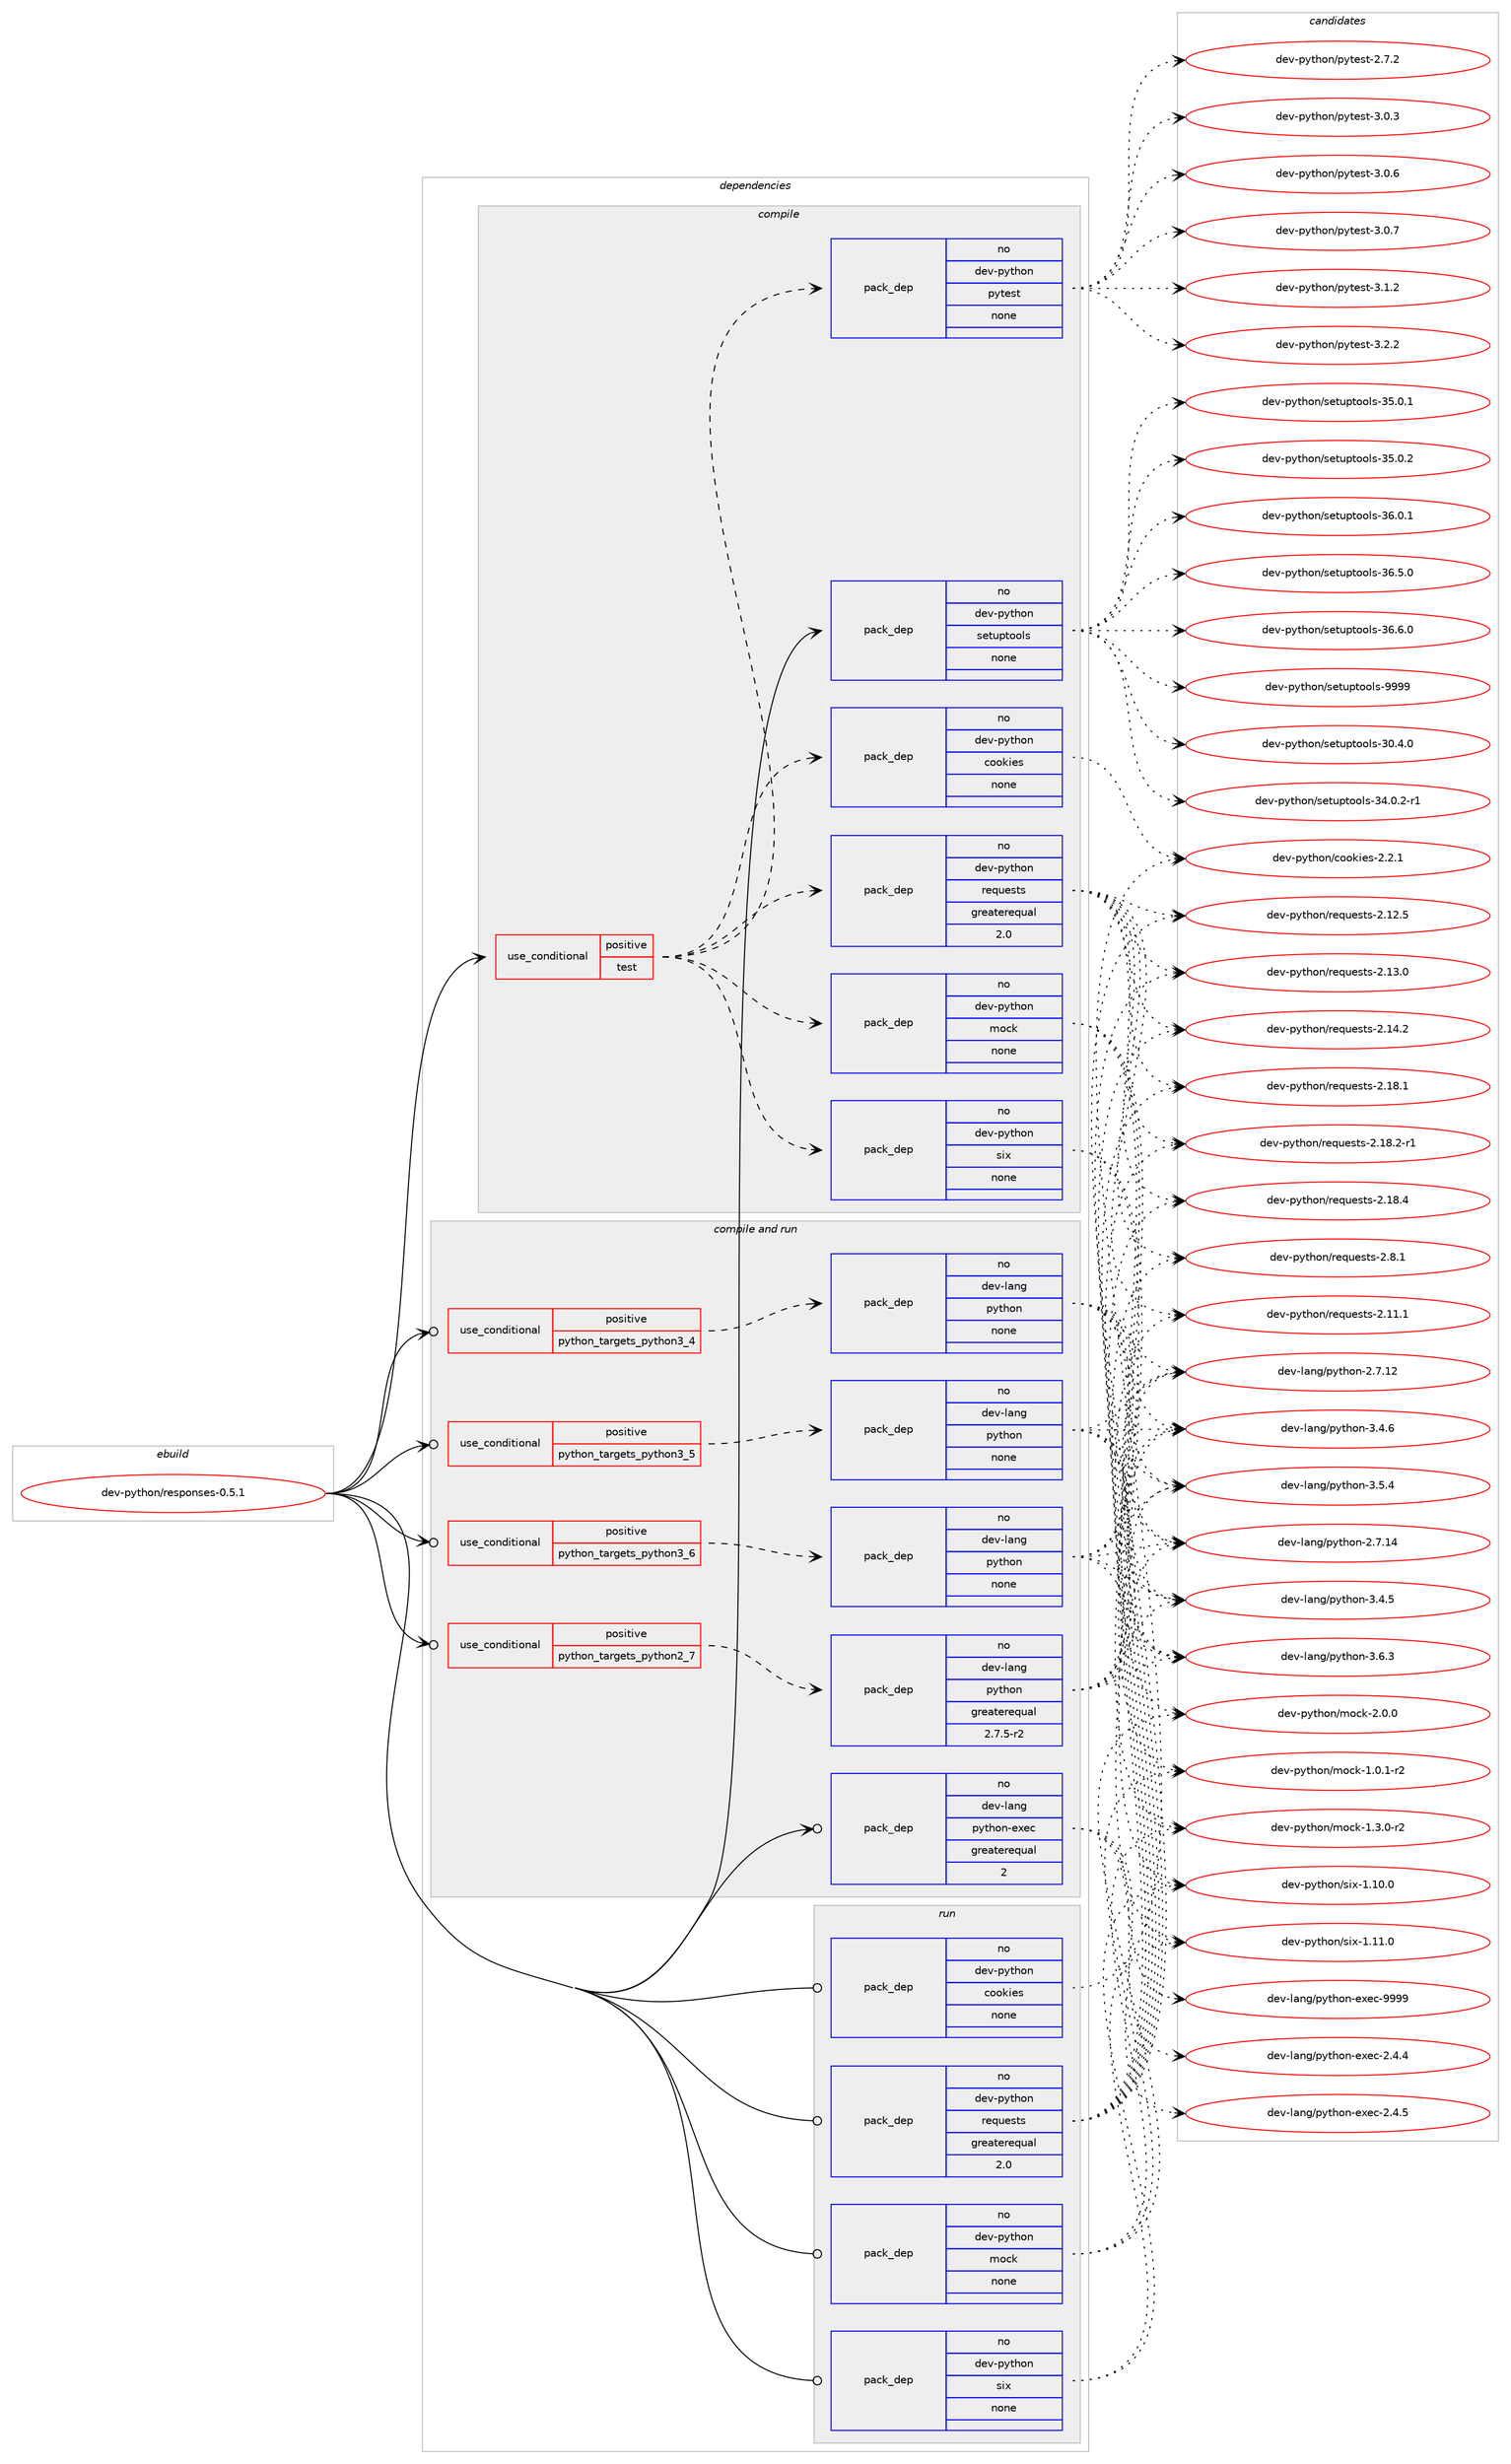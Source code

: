 digraph prolog {

# *************
# Graph options
# *************

newrank=true;
concentrate=true;
compound=true;
graph [rankdir=LR,fontname=Helvetica,fontsize=10,ranksep=1.5];#, ranksep=2.5, nodesep=0.2];
edge  [arrowhead=vee];
node  [fontname=Helvetica,fontsize=10];

# **********
# The ebuild
# **********

subgraph cluster_leftcol {
color=gray;
rank=same;
label=<<i>ebuild</i>>;
id [label="dev-python/responses-0.5.1", color=red, width=4, href="../dev-python/responses-0.5.1.svg"];
}

# ****************
# The dependencies
# ****************

subgraph cluster_midcol {
color=gray;
label=<<i>dependencies</i>>;
subgraph cluster_compile {
fillcolor="#eeeeee";
style=filled;
label=<<i>compile</i>>;
subgraph cond41062 {
dependency185551 [label=<<TABLE BORDER="0" CELLBORDER="1" CELLSPACING="0" CELLPADDING="4"><TR><TD ROWSPAN="3" CELLPADDING="10">use_conditional</TD></TR><TR><TD>positive</TD></TR><TR><TD>test</TD></TR></TABLE>>, shape=none, color=red];
subgraph pack140535 {
dependency185552 [label=<<TABLE BORDER="0" CELLBORDER="1" CELLSPACING="0" CELLPADDING="4" WIDTH="220"><TR><TD ROWSPAN="6" CELLPADDING="30">pack_dep</TD></TR><TR><TD WIDTH="110">no</TD></TR><TR><TD>dev-python</TD></TR><TR><TD>requests</TD></TR><TR><TD>greaterequal</TD></TR><TR><TD>2.0</TD></TR></TABLE>>, shape=none, color=blue];
}
dependency185551:e -> dependency185552:w [weight=20,style="dashed",arrowhead="vee"];
subgraph pack140536 {
dependency185553 [label=<<TABLE BORDER="0" CELLBORDER="1" CELLSPACING="0" CELLPADDING="4" WIDTH="220"><TR><TD ROWSPAN="6" CELLPADDING="30">pack_dep</TD></TR><TR><TD WIDTH="110">no</TD></TR><TR><TD>dev-python</TD></TR><TR><TD>cookies</TD></TR><TR><TD>none</TD></TR><TR><TD></TD></TR></TABLE>>, shape=none, color=blue];
}
dependency185551:e -> dependency185553:w [weight=20,style="dashed",arrowhead="vee"];
subgraph pack140537 {
dependency185554 [label=<<TABLE BORDER="0" CELLBORDER="1" CELLSPACING="0" CELLPADDING="4" WIDTH="220"><TR><TD ROWSPAN="6" CELLPADDING="30">pack_dep</TD></TR><TR><TD WIDTH="110">no</TD></TR><TR><TD>dev-python</TD></TR><TR><TD>mock</TD></TR><TR><TD>none</TD></TR><TR><TD></TD></TR></TABLE>>, shape=none, color=blue];
}
dependency185551:e -> dependency185554:w [weight=20,style="dashed",arrowhead="vee"];
subgraph pack140538 {
dependency185555 [label=<<TABLE BORDER="0" CELLBORDER="1" CELLSPACING="0" CELLPADDING="4" WIDTH="220"><TR><TD ROWSPAN="6" CELLPADDING="30">pack_dep</TD></TR><TR><TD WIDTH="110">no</TD></TR><TR><TD>dev-python</TD></TR><TR><TD>six</TD></TR><TR><TD>none</TD></TR><TR><TD></TD></TR></TABLE>>, shape=none, color=blue];
}
dependency185551:e -> dependency185555:w [weight=20,style="dashed",arrowhead="vee"];
subgraph pack140539 {
dependency185556 [label=<<TABLE BORDER="0" CELLBORDER="1" CELLSPACING="0" CELLPADDING="4" WIDTH="220"><TR><TD ROWSPAN="6" CELLPADDING="30">pack_dep</TD></TR><TR><TD WIDTH="110">no</TD></TR><TR><TD>dev-python</TD></TR><TR><TD>pytest</TD></TR><TR><TD>none</TD></TR><TR><TD></TD></TR></TABLE>>, shape=none, color=blue];
}
dependency185551:e -> dependency185556:w [weight=20,style="dashed",arrowhead="vee"];
}
id:e -> dependency185551:w [weight=20,style="solid",arrowhead="vee"];
subgraph pack140540 {
dependency185557 [label=<<TABLE BORDER="0" CELLBORDER="1" CELLSPACING="0" CELLPADDING="4" WIDTH="220"><TR><TD ROWSPAN="6" CELLPADDING="30">pack_dep</TD></TR><TR><TD WIDTH="110">no</TD></TR><TR><TD>dev-python</TD></TR><TR><TD>setuptools</TD></TR><TR><TD>none</TD></TR><TR><TD></TD></TR></TABLE>>, shape=none, color=blue];
}
id:e -> dependency185557:w [weight=20,style="solid",arrowhead="vee"];
}
subgraph cluster_compileandrun {
fillcolor="#eeeeee";
style=filled;
label=<<i>compile and run</i>>;
subgraph cond41063 {
dependency185558 [label=<<TABLE BORDER="0" CELLBORDER="1" CELLSPACING="0" CELLPADDING="4"><TR><TD ROWSPAN="3" CELLPADDING="10">use_conditional</TD></TR><TR><TD>positive</TD></TR><TR><TD>python_targets_python2_7</TD></TR></TABLE>>, shape=none, color=red];
subgraph pack140541 {
dependency185559 [label=<<TABLE BORDER="0" CELLBORDER="1" CELLSPACING="0" CELLPADDING="4" WIDTH="220"><TR><TD ROWSPAN="6" CELLPADDING="30">pack_dep</TD></TR><TR><TD WIDTH="110">no</TD></TR><TR><TD>dev-lang</TD></TR><TR><TD>python</TD></TR><TR><TD>greaterequal</TD></TR><TR><TD>2.7.5-r2</TD></TR></TABLE>>, shape=none, color=blue];
}
dependency185558:e -> dependency185559:w [weight=20,style="dashed",arrowhead="vee"];
}
id:e -> dependency185558:w [weight=20,style="solid",arrowhead="odotvee"];
subgraph cond41064 {
dependency185560 [label=<<TABLE BORDER="0" CELLBORDER="1" CELLSPACING="0" CELLPADDING="4"><TR><TD ROWSPAN="3" CELLPADDING="10">use_conditional</TD></TR><TR><TD>positive</TD></TR><TR><TD>python_targets_python3_4</TD></TR></TABLE>>, shape=none, color=red];
subgraph pack140542 {
dependency185561 [label=<<TABLE BORDER="0" CELLBORDER="1" CELLSPACING="0" CELLPADDING="4" WIDTH="220"><TR><TD ROWSPAN="6" CELLPADDING="30">pack_dep</TD></TR><TR><TD WIDTH="110">no</TD></TR><TR><TD>dev-lang</TD></TR><TR><TD>python</TD></TR><TR><TD>none</TD></TR><TR><TD></TD></TR></TABLE>>, shape=none, color=blue];
}
dependency185560:e -> dependency185561:w [weight=20,style="dashed",arrowhead="vee"];
}
id:e -> dependency185560:w [weight=20,style="solid",arrowhead="odotvee"];
subgraph cond41065 {
dependency185562 [label=<<TABLE BORDER="0" CELLBORDER="1" CELLSPACING="0" CELLPADDING="4"><TR><TD ROWSPAN="3" CELLPADDING="10">use_conditional</TD></TR><TR><TD>positive</TD></TR><TR><TD>python_targets_python3_5</TD></TR></TABLE>>, shape=none, color=red];
subgraph pack140543 {
dependency185563 [label=<<TABLE BORDER="0" CELLBORDER="1" CELLSPACING="0" CELLPADDING="4" WIDTH="220"><TR><TD ROWSPAN="6" CELLPADDING="30">pack_dep</TD></TR><TR><TD WIDTH="110">no</TD></TR><TR><TD>dev-lang</TD></TR><TR><TD>python</TD></TR><TR><TD>none</TD></TR><TR><TD></TD></TR></TABLE>>, shape=none, color=blue];
}
dependency185562:e -> dependency185563:w [weight=20,style="dashed",arrowhead="vee"];
}
id:e -> dependency185562:w [weight=20,style="solid",arrowhead="odotvee"];
subgraph cond41066 {
dependency185564 [label=<<TABLE BORDER="0" CELLBORDER="1" CELLSPACING="0" CELLPADDING="4"><TR><TD ROWSPAN="3" CELLPADDING="10">use_conditional</TD></TR><TR><TD>positive</TD></TR><TR><TD>python_targets_python3_6</TD></TR></TABLE>>, shape=none, color=red];
subgraph pack140544 {
dependency185565 [label=<<TABLE BORDER="0" CELLBORDER="1" CELLSPACING="0" CELLPADDING="4" WIDTH="220"><TR><TD ROWSPAN="6" CELLPADDING="30">pack_dep</TD></TR><TR><TD WIDTH="110">no</TD></TR><TR><TD>dev-lang</TD></TR><TR><TD>python</TD></TR><TR><TD>none</TD></TR><TR><TD></TD></TR></TABLE>>, shape=none, color=blue];
}
dependency185564:e -> dependency185565:w [weight=20,style="dashed",arrowhead="vee"];
}
id:e -> dependency185564:w [weight=20,style="solid",arrowhead="odotvee"];
subgraph pack140545 {
dependency185566 [label=<<TABLE BORDER="0" CELLBORDER="1" CELLSPACING="0" CELLPADDING="4" WIDTH="220"><TR><TD ROWSPAN="6" CELLPADDING="30">pack_dep</TD></TR><TR><TD WIDTH="110">no</TD></TR><TR><TD>dev-lang</TD></TR><TR><TD>python-exec</TD></TR><TR><TD>greaterequal</TD></TR><TR><TD>2</TD></TR></TABLE>>, shape=none, color=blue];
}
id:e -> dependency185566:w [weight=20,style="solid",arrowhead="odotvee"];
}
subgraph cluster_run {
fillcolor="#eeeeee";
style=filled;
label=<<i>run</i>>;
subgraph pack140546 {
dependency185567 [label=<<TABLE BORDER="0" CELLBORDER="1" CELLSPACING="0" CELLPADDING="4" WIDTH="220"><TR><TD ROWSPAN="6" CELLPADDING="30">pack_dep</TD></TR><TR><TD WIDTH="110">no</TD></TR><TR><TD>dev-python</TD></TR><TR><TD>cookies</TD></TR><TR><TD>none</TD></TR><TR><TD></TD></TR></TABLE>>, shape=none, color=blue];
}
id:e -> dependency185567:w [weight=20,style="solid",arrowhead="odot"];
subgraph pack140547 {
dependency185568 [label=<<TABLE BORDER="0" CELLBORDER="1" CELLSPACING="0" CELLPADDING="4" WIDTH="220"><TR><TD ROWSPAN="6" CELLPADDING="30">pack_dep</TD></TR><TR><TD WIDTH="110">no</TD></TR><TR><TD>dev-python</TD></TR><TR><TD>mock</TD></TR><TR><TD>none</TD></TR><TR><TD></TD></TR></TABLE>>, shape=none, color=blue];
}
id:e -> dependency185568:w [weight=20,style="solid",arrowhead="odot"];
subgraph pack140548 {
dependency185569 [label=<<TABLE BORDER="0" CELLBORDER="1" CELLSPACING="0" CELLPADDING="4" WIDTH="220"><TR><TD ROWSPAN="6" CELLPADDING="30">pack_dep</TD></TR><TR><TD WIDTH="110">no</TD></TR><TR><TD>dev-python</TD></TR><TR><TD>requests</TD></TR><TR><TD>greaterequal</TD></TR><TR><TD>2.0</TD></TR></TABLE>>, shape=none, color=blue];
}
id:e -> dependency185569:w [weight=20,style="solid",arrowhead="odot"];
subgraph pack140549 {
dependency185570 [label=<<TABLE BORDER="0" CELLBORDER="1" CELLSPACING="0" CELLPADDING="4" WIDTH="220"><TR><TD ROWSPAN="6" CELLPADDING="30">pack_dep</TD></TR><TR><TD WIDTH="110">no</TD></TR><TR><TD>dev-python</TD></TR><TR><TD>six</TD></TR><TR><TD>none</TD></TR><TR><TD></TD></TR></TABLE>>, shape=none, color=blue];
}
id:e -> dependency185570:w [weight=20,style="solid",arrowhead="odot"];
}
}

# **************
# The candidates
# **************

subgraph cluster_choices {
rank=same;
color=gray;
label=<<i>candidates</i>>;

subgraph choice140535 {
color=black;
nodesep=1;
choice100101118451121211161041111104711410111311710111511611545504649494649 [label="dev-python/requests-2.11.1", color=red, width=4,href="../dev-python/requests-2.11.1.svg"];
choice100101118451121211161041111104711410111311710111511611545504649504653 [label="dev-python/requests-2.12.5", color=red, width=4,href="../dev-python/requests-2.12.5.svg"];
choice100101118451121211161041111104711410111311710111511611545504649514648 [label="dev-python/requests-2.13.0", color=red, width=4,href="../dev-python/requests-2.13.0.svg"];
choice100101118451121211161041111104711410111311710111511611545504649524650 [label="dev-python/requests-2.14.2", color=red, width=4,href="../dev-python/requests-2.14.2.svg"];
choice100101118451121211161041111104711410111311710111511611545504649564649 [label="dev-python/requests-2.18.1", color=red, width=4,href="../dev-python/requests-2.18.1.svg"];
choice1001011184511212111610411111047114101113117101115116115455046495646504511449 [label="dev-python/requests-2.18.2-r1", color=red, width=4,href="../dev-python/requests-2.18.2-r1.svg"];
choice100101118451121211161041111104711410111311710111511611545504649564652 [label="dev-python/requests-2.18.4", color=red, width=4,href="../dev-python/requests-2.18.4.svg"];
choice1001011184511212111610411111047114101113117101115116115455046564649 [label="dev-python/requests-2.8.1", color=red, width=4,href="../dev-python/requests-2.8.1.svg"];
dependency185552:e -> choice100101118451121211161041111104711410111311710111511611545504649494649:w [style=dotted,weight="100"];
dependency185552:e -> choice100101118451121211161041111104711410111311710111511611545504649504653:w [style=dotted,weight="100"];
dependency185552:e -> choice100101118451121211161041111104711410111311710111511611545504649514648:w [style=dotted,weight="100"];
dependency185552:e -> choice100101118451121211161041111104711410111311710111511611545504649524650:w [style=dotted,weight="100"];
dependency185552:e -> choice100101118451121211161041111104711410111311710111511611545504649564649:w [style=dotted,weight="100"];
dependency185552:e -> choice1001011184511212111610411111047114101113117101115116115455046495646504511449:w [style=dotted,weight="100"];
dependency185552:e -> choice100101118451121211161041111104711410111311710111511611545504649564652:w [style=dotted,weight="100"];
dependency185552:e -> choice1001011184511212111610411111047114101113117101115116115455046564649:w [style=dotted,weight="100"];
}
subgraph choice140536 {
color=black;
nodesep=1;
choice100101118451121211161041111104799111111107105101115455046504649 [label="dev-python/cookies-2.2.1", color=red, width=4,href="../dev-python/cookies-2.2.1.svg"];
dependency185553:e -> choice100101118451121211161041111104799111111107105101115455046504649:w [style=dotted,weight="100"];
}
subgraph choice140537 {
color=black;
nodesep=1;
choice1001011184511212111610411111047109111991074549464846494511450 [label="dev-python/mock-1.0.1-r2", color=red, width=4,href="../dev-python/mock-1.0.1-r2.svg"];
choice1001011184511212111610411111047109111991074549465146484511450 [label="dev-python/mock-1.3.0-r2", color=red, width=4,href="../dev-python/mock-1.3.0-r2.svg"];
choice100101118451121211161041111104710911199107455046484648 [label="dev-python/mock-2.0.0", color=red, width=4,href="../dev-python/mock-2.0.0.svg"];
dependency185554:e -> choice1001011184511212111610411111047109111991074549464846494511450:w [style=dotted,weight="100"];
dependency185554:e -> choice1001011184511212111610411111047109111991074549465146484511450:w [style=dotted,weight="100"];
dependency185554:e -> choice100101118451121211161041111104710911199107455046484648:w [style=dotted,weight="100"];
}
subgraph choice140538 {
color=black;
nodesep=1;
choice100101118451121211161041111104711510512045494649484648 [label="dev-python/six-1.10.0", color=red, width=4,href="../dev-python/six-1.10.0.svg"];
choice100101118451121211161041111104711510512045494649494648 [label="dev-python/six-1.11.0", color=red, width=4,href="../dev-python/six-1.11.0.svg"];
dependency185555:e -> choice100101118451121211161041111104711510512045494649484648:w [style=dotted,weight="100"];
dependency185555:e -> choice100101118451121211161041111104711510512045494649494648:w [style=dotted,weight="100"];
}
subgraph choice140539 {
color=black;
nodesep=1;
choice1001011184511212111610411111047112121116101115116455046554650 [label="dev-python/pytest-2.7.2", color=red, width=4,href="../dev-python/pytest-2.7.2.svg"];
choice1001011184511212111610411111047112121116101115116455146484651 [label="dev-python/pytest-3.0.3", color=red, width=4,href="../dev-python/pytest-3.0.3.svg"];
choice1001011184511212111610411111047112121116101115116455146484654 [label="dev-python/pytest-3.0.6", color=red, width=4,href="../dev-python/pytest-3.0.6.svg"];
choice1001011184511212111610411111047112121116101115116455146484655 [label="dev-python/pytest-3.0.7", color=red, width=4,href="../dev-python/pytest-3.0.7.svg"];
choice1001011184511212111610411111047112121116101115116455146494650 [label="dev-python/pytest-3.1.2", color=red, width=4,href="../dev-python/pytest-3.1.2.svg"];
choice1001011184511212111610411111047112121116101115116455146504650 [label="dev-python/pytest-3.2.2", color=red, width=4,href="../dev-python/pytest-3.2.2.svg"];
dependency185556:e -> choice1001011184511212111610411111047112121116101115116455046554650:w [style=dotted,weight="100"];
dependency185556:e -> choice1001011184511212111610411111047112121116101115116455146484651:w [style=dotted,weight="100"];
dependency185556:e -> choice1001011184511212111610411111047112121116101115116455146484654:w [style=dotted,weight="100"];
dependency185556:e -> choice1001011184511212111610411111047112121116101115116455146484655:w [style=dotted,weight="100"];
dependency185556:e -> choice1001011184511212111610411111047112121116101115116455146494650:w [style=dotted,weight="100"];
dependency185556:e -> choice1001011184511212111610411111047112121116101115116455146504650:w [style=dotted,weight="100"];
}
subgraph choice140540 {
color=black;
nodesep=1;
choice100101118451121211161041111104711510111611711211611111110811545514846524648 [label="dev-python/setuptools-30.4.0", color=red, width=4,href="../dev-python/setuptools-30.4.0.svg"];
choice1001011184511212111610411111047115101116117112116111111108115455152464846504511449 [label="dev-python/setuptools-34.0.2-r1", color=red, width=4,href="../dev-python/setuptools-34.0.2-r1.svg"];
choice100101118451121211161041111104711510111611711211611111110811545515346484649 [label="dev-python/setuptools-35.0.1", color=red, width=4,href="../dev-python/setuptools-35.0.1.svg"];
choice100101118451121211161041111104711510111611711211611111110811545515346484650 [label="dev-python/setuptools-35.0.2", color=red, width=4,href="../dev-python/setuptools-35.0.2.svg"];
choice100101118451121211161041111104711510111611711211611111110811545515446484649 [label="dev-python/setuptools-36.0.1", color=red, width=4,href="../dev-python/setuptools-36.0.1.svg"];
choice100101118451121211161041111104711510111611711211611111110811545515446534648 [label="dev-python/setuptools-36.5.0", color=red, width=4,href="../dev-python/setuptools-36.5.0.svg"];
choice100101118451121211161041111104711510111611711211611111110811545515446544648 [label="dev-python/setuptools-36.6.0", color=red, width=4,href="../dev-python/setuptools-36.6.0.svg"];
choice10010111845112121116104111110471151011161171121161111111081154557575757 [label="dev-python/setuptools-9999", color=red, width=4,href="../dev-python/setuptools-9999.svg"];
dependency185557:e -> choice100101118451121211161041111104711510111611711211611111110811545514846524648:w [style=dotted,weight="100"];
dependency185557:e -> choice1001011184511212111610411111047115101116117112116111111108115455152464846504511449:w [style=dotted,weight="100"];
dependency185557:e -> choice100101118451121211161041111104711510111611711211611111110811545515346484649:w [style=dotted,weight="100"];
dependency185557:e -> choice100101118451121211161041111104711510111611711211611111110811545515346484650:w [style=dotted,weight="100"];
dependency185557:e -> choice100101118451121211161041111104711510111611711211611111110811545515446484649:w [style=dotted,weight="100"];
dependency185557:e -> choice100101118451121211161041111104711510111611711211611111110811545515446534648:w [style=dotted,weight="100"];
dependency185557:e -> choice100101118451121211161041111104711510111611711211611111110811545515446544648:w [style=dotted,weight="100"];
dependency185557:e -> choice10010111845112121116104111110471151011161171121161111111081154557575757:w [style=dotted,weight="100"];
}
subgraph choice140541 {
color=black;
nodesep=1;
choice10010111845108971101034711212111610411111045504655464950 [label="dev-lang/python-2.7.12", color=red, width=4,href="../dev-lang/python-2.7.12.svg"];
choice10010111845108971101034711212111610411111045504655464952 [label="dev-lang/python-2.7.14", color=red, width=4,href="../dev-lang/python-2.7.14.svg"];
choice100101118451089711010347112121116104111110455146524653 [label="dev-lang/python-3.4.5", color=red, width=4,href="../dev-lang/python-3.4.5.svg"];
choice100101118451089711010347112121116104111110455146524654 [label="dev-lang/python-3.4.6", color=red, width=4,href="../dev-lang/python-3.4.6.svg"];
choice100101118451089711010347112121116104111110455146534652 [label="dev-lang/python-3.5.4", color=red, width=4,href="../dev-lang/python-3.5.4.svg"];
choice100101118451089711010347112121116104111110455146544651 [label="dev-lang/python-3.6.3", color=red, width=4,href="../dev-lang/python-3.6.3.svg"];
dependency185559:e -> choice10010111845108971101034711212111610411111045504655464950:w [style=dotted,weight="100"];
dependency185559:e -> choice10010111845108971101034711212111610411111045504655464952:w [style=dotted,weight="100"];
dependency185559:e -> choice100101118451089711010347112121116104111110455146524653:w [style=dotted,weight="100"];
dependency185559:e -> choice100101118451089711010347112121116104111110455146524654:w [style=dotted,weight="100"];
dependency185559:e -> choice100101118451089711010347112121116104111110455146534652:w [style=dotted,weight="100"];
dependency185559:e -> choice100101118451089711010347112121116104111110455146544651:w [style=dotted,weight="100"];
}
subgraph choice140542 {
color=black;
nodesep=1;
choice10010111845108971101034711212111610411111045504655464950 [label="dev-lang/python-2.7.12", color=red, width=4,href="../dev-lang/python-2.7.12.svg"];
choice10010111845108971101034711212111610411111045504655464952 [label="dev-lang/python-2.7.14", color=red, width=4,href="../dev-lang/python-2.7.14.svg"];
choice100101118451089711010347112121116104111110455146524653 [label="dev-lang/python-3.4.5", color=red, width=4,href="../dev-lang/python-3.4.5.svg"];
choice100101118451089711010347112121116104111110455146524654 [label="dev-lang/python-3.4.6", color=red, width=4,href="../dev-lang/python-3.4.6.svg"];
choice100101118451089711010347112121116104111110455146534652 [label="dev-lang/python-3.5.4", color=red, width=4,href="../dev-lang/python-3.5.4.svg"];
choice100101118451089711010347112121116104111110455146544651 [label="dev-lang/python-3.6.3", color=red, width=4,href="../dev-lang/python-3.6.3.svg"];
dependency185561:e -> choice10010111845108971101034711212111610411111045504655464950:w [style=dotted,weight="100"];
dependency185561:e -> choice10010111845108971101034711212111610411111045504655464952:w [style=dotted,weight="100"];
dependency185561:e -> choice100101118451089711010347112121116104111110455146524653:w [style=dotted,weight="100"];
dependency185561:e -> choice100101118451089711010347112121116104111110455146524654:w [style=dotted,weight="100"];
dependency185561:e -> choice100101118451089711010347112121116104111110455146534652:w [style=dotted,weight="100"];
dependency185561:e -> choice100101118451089711010347112121116104111110455146544651:w [style=dotted,weight="100"];
}
subgraph choice140543 {
color=black;
nodesep=1;
choice10010111845108971101034711212111610411111045504655464950 [label="dev-lang/python-2.7.12", color=red, width=4,href="../dev-lang/python-2.7.12.svg"];
choice10010111845108971101034711212111610411111045504655464952 [label="dev-lang/python-2.7.14", color=red, width=4,href="../dev-lang/python-2.7.14.svg"];
choice100101118451089711010347112121116104111110455146524653 [label="dev-lang/python-3.4.5", color=red, width=4,href="../dev-lang/python-3.4.5.svg"];
choice100101118451089711010347112121116104111110455146524654 [label="dev-lang/python-3.4.6", color=red, width=4,href="../dev-lang/python-3.4.6.svg"];
choice100101118451089711010347112121116104111110455146534652 [label="dev-lang/python-3.5.4", color=red, width=4,href="../dev-lang/python-3.5.4.svg"];
choice100101118451089711010347112121116104111110455146544651 [label="dev-lang/python-3.6.3", color=red, width=4,href="../dev-lang/python-3.6.3.svg"];
dependency185563:e -> choice10010111845108971101034711212111610411111045504655464950:w [style=dotted,weight="100"];
dependency185563:e -> choice10010111845108971101034711212111610411111045504655464952:w [style=dotted,weight="100"];
dependency185563:e -> choice100101118451089711010347112121116104111110455146524653:w [style=dotted,weight="100"];
dependency185563:e -> choice100101118451089711010347112121116104111110455146524654:w [style=dotted,weight="100"];
dependency185563:e -> choice100101118451089711010347112121116104111110455146534652:w [style=dotted,weight="100"];
dependency185563:e -> choice100101118451089711010347112121116104111110455146544651:w [style=dotted,weight="100"];
}
subgraph choice140544 {
color=black;
nodesep=1;
choice10010111845108971101034711212111610411111045504655464950 [label="dev-lang/python-2.7.12", color=red, width=4,href="../dev-lang/python-2.7.12.svg"];
choice10010111845108971101034711212111610411111045504655464952 [label="dev-lang/python-2.7.14", color=red, width=4,href="../dev-lang/python-2.7.14.svg"];
choice100101118451089711010347112121116104111110455146524653 [label="dev-lang/python-3.4.5", color=red, width=4,href="../dev-lang/python-3.4.5.svg"];
choice100101118451089711010347112121116104111110455146524654 [label="dev-lang/python-3.4.6", color=red, width=4,href="../dev-lang/python-3.4.6.svg"];
choice100101118451089711010347112121116104111110455146534652 [label="dev-lang/python-3.5.4", color=red, width=4,href="../dev-lang/python-3.5.4.svg"];
choice100101118451089711010347112121116104111110455146544651 [label="dev-lang/python-3.6.3", color=red, width=4,href="../dev-lang/python-3.6.3.svg"];
dependency185565:e -> choice10010111845108971101034711212111610411111045504655464950:w [style=dotted,weight="100"];
dependency185565:e -> choice10010111845108971101034711212111610411111045504655464952:w [style=dotted,weight="100"];
dependency185565:e -> choice100101118451089711010347112121116104111110455146524653:w [style=dotted,weight="100"];
dependency185565:e -> choice100101118451089711010347112121116104111110455146524654:w [style=dotted,weight="100"];
dependency185565:e -> choice100101118451089711010347112121116104111110455146534652:w [style=dotted,weight="100"];
dependency185565:e -> choice100101118451089711010347112121116104111110455146544651:w [style=dotted,weight="100"];
}
subgraph choice140545 {
color=black;
nodesep=1;
choice1001011184510897110103471121211161041111104510112010199455046524652 [label="dev-lang/python-exec-2.4.4", color=red, width=4,href="../dev-lang/python-exec-2.4.4.svg"];
choice1001011184510897110103471121211161041111104510112010199455046524653 [label="dev-lang/python-exec-2.4.5", color=red, width=4,href="../dev-lang/python-exec-2.4.5.svg"];
choice10010111845108971101034711212111610411111045101120101994557575757 [label="dev-lang/python-exec-9999", color=red, width=4,href="../dev-lang/python-exec-9999.svg"];
dependency185566:e -> choice1001011184510897110103471121211161041111104510112010199455046524652:w [style=dotted,weight="100"];
dependency185566:e -> choice1001011184510897110103471121211161041111104510112010199455046524653:w [style=dotted,weight="100"];
dependency185566:e -> choice10010111845108971101034711212111610411111045101120101994557575757:w [style=dotted,weight="100"];
}
subgraph choice140546 {
color=black;
nodesep=1;
choice100101118451121211161041111104799111111107105101115455046504649 [label="dev-python/cookies-2.2.1", color=red, width=4,href="../dev-python/cookies-2.2.1.svg"];
dependency185567:e -> choice100101118451121211161041111104799111111107105101115455046504649:w [style=dotted,weight="100"];
}
subgraph choice140547 {
color=black;
nodesep=1;
choice1001011184511212111610411111047109111991074549464846494511450 [label="dev-python/mock-1.0.1-r2", color=red, width=4,href="../dev-python/mock-1.0.1-r2.svg"];
choice1001011184511212111610411111047109111991074549465146484511450 [label="dev-python/mock-1.3.0-r2", color=red, width=4,href="../dev-python/mock-1.3.0-r2.svg"];
choice100101118451121211161041111104710911199107455046484648 [label="dev-python/mock-2.0.0", color=red, width=4,href="../dev-python/mock-2.0.0.svg"];
dependency185568:e -> choice1001011184511212111610411111047109111991074549464846494511450:w [style=dotted,weight="100"];
dependency185568:e -> choice1001011184511212111610411111047109111991074549465146484511450:w [style=dotted,weight="100"];
dependency185568:e -> choice100101118451121211161041111104710911199107455046484648:w [style=dotted,weight="100"];
}
subgraph choice140548 {
color=black;
nodesep=1;
choice100101118451121211161041111104711410111311710111511611545504649494649 [label="dev-python/requests-2.11.1", color=red, width=4,href="../dev-python/requests-2.11.1.svg"];
choice100101118451121211161041111104711410111311710111511611545504649504653 [label="dev-python/requests-2.12.5", color=red, width=4,href="../dev-python/requests-2.12.5.svg"];
choice100101118451121211161041111104711410111311710111511611545504649514648 [label="dev-python/requests-2.13.0", color=red, width=4,href="../dev-python/requests-2.13.0.svg"];
choice100101118451121211161041111104711410111311710111511611545504649524650 [label="dev-python/requests-2.14.2", color=red, width=4,href="../dev-python/requests-2.14.2.svg"];
choice100101118451121211161041111104711410111311710111511611545504649564649 [label="dev-python/requests-2.18.1", color=red, width=4,href="../dev-python/requests-2.18.1.svg"];
choice1001011184511212111610411111047114101113117101115116115455046495646504511449 [label="dev-python/requests-2.18.2-r1", color=red, width=4,href="../dev-python/requests-2.18.2-r1.svg"];
choice100101118451121211161041111104711410111311710111511611545504649564652 [label="dev-python/requests-2.18.4", color=red, width=4,href="../dev-python/requests-2.18.4.svg"];
choice1001011184511212111610411111047114101113117101115116115455046564649 [label="dev-python/requests-2.8.1", color=red, width=4,href="../dev-python/requests-2.8.1.svg"];
dependency185569:e -> choice100101118451121211161041111104711410111311710111511611545504649494649:w [style=dotted,weight="100"];
dependency185569:e -> choice100101118451121211161041111104711410111311710111511611545504649504653:w [style=dotted,weight="100"];
dependency185569:e -> choice100101118451121211161041111104711410111311710111511611545504649514648:w [style=dotted,weight="100"];
dependency185569:e -> choice100101118451121211161041111104711410111311710111511611545504649524650:w [style=dotted,weight="100"];
dependency185569:e -> choice100101118451121211161041111104711410111311710111511611545504649564649:w [style=dotted,weight="100"];
dependency185569:e -> choice1001011184511212111610411111047114101113117101115116115455046495646504511449:w [style=dotted,weight="100"];
dependency185569:e -> choice100101118451121211161041111104711410111311710111511611545504649564652:w [style=dotted,weight="100"];
dependency185569:e -> choice1001011184511212111610411111047114101113117101115116115455046564649:w [style=dotted,weight="100"];
}
subgraph choice140549 {
color=black;
nodesep=1;
choice100101118451121211161041111104711510512045494649484648 [label="dev-python/six-1.10.0", color=red, width=4,href="../dev-python/six-1.10.0.svg"];
choice100101118451121211161041111104711510512045494649494648 [label="dev-python/six-1.11.0", color=red, width=4,href="../dev-python/six-1.11.0.svg"];
dependency185570:e -> choice100101118451121211161041111104711510512045494649484648:w [style=dotted,weight="100"];
dependency185570:e -> choice100101118451121211161041111104711510512045494649494648:w [style=dotted,weight="100"];
}
}

}
